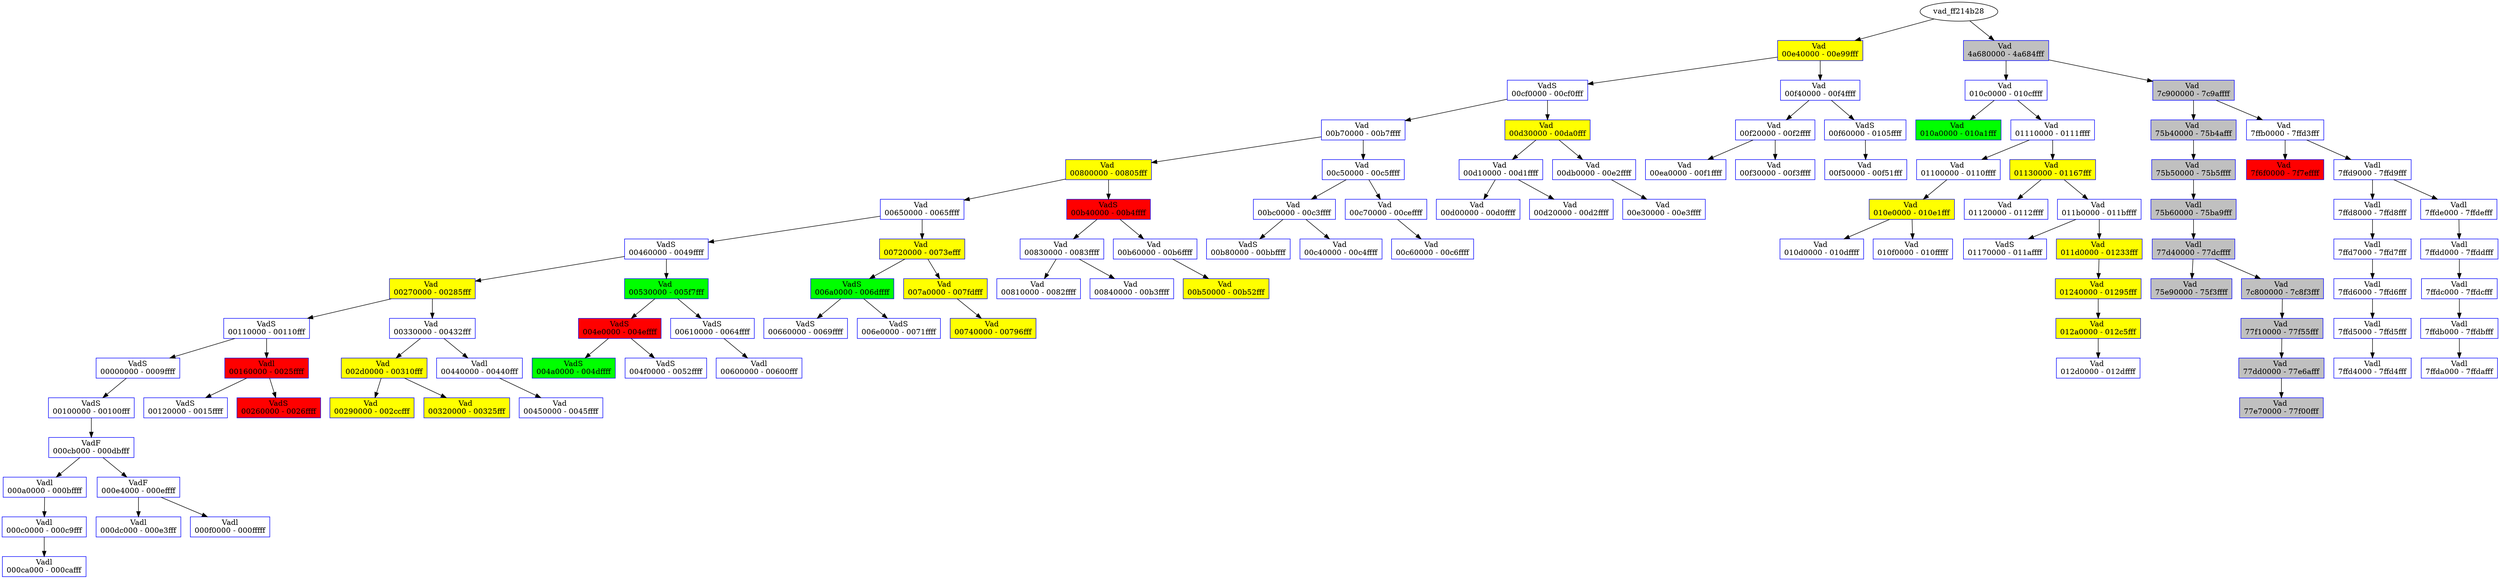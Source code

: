 /* Pid:    608 */
digraph processtree {
graph [rankdir = "TB"];
vad_ff214b28 -> vad_ff1ea5d0
vad_ff1ea5d0 [label = "{ Vad \n00e40000 - 00e99fff }"shape = "record" color = "blue" style = "filled" fillcolor = "yellow"];
vad_ff1ea5d0 -> vad_80ef7f98
vad_80ef7f98 [label = "{ VadS\n00cf0000 - 00cf0fff }"shape = "record" color = "blue" style = "filled" fillcolor = "white"];
vad_80ef7f98 -> vad_ff381780
vad_ff381780 [label = "{ Vad \n00b70000 - 00b7ffff }"shape = "record" color = "blue" style = "filled" fillcolor = "white"];
vad_ff381780 -> vad_ff3992a8
vad_ff3992a8 [label = "{ Vad \n00800000 - 00805fff }"shape = "record" color = "blue" style = "filled" fillcolor = "yellow"];
vad_ff3992a8 -> vad_ff3761a8
vad_ff3761a8 [label = "{ Vad \n00650000 - 0065ffff }"shape = "record" color = "blue" style = "filled" fillcolor = "white"];
vad_ff3761a8 -> vad_810742f0
vad_810742f0 [label = "{ VadS\n00460000 - 0049ffff }"shape = "record" color = "blue" style = "filled" fillcolor = "white"];
vad_810742f0 -> vad_80f07108
vad_80f07108 [label = "{ Vad \n00270000 - 00285fff }"shape = "record" color = "blue" style = "filled" fillcolor = "yellow"];
vad_80f07108 -> vad_810884a8
vad_810884a8 [label = "{ VadS\n00110000 - 00110fff }"shape = "record" color = "blue" style = "filled" fillcolor = "white"];
vad_810884a8 -> vad_ffafbe48
vad_ffafbe48 [label = "{ VadS\n00000000 - 0009ffff }"shape = "record" color = "blue" style = "filled" fillcolor = "white"];
vad_ffafbe48 -> vad_810cfad0
vad_810cfad0 [label = "{ VadS\n00100000 - 00100fff }"shape = "record" color = "blue" style = "filled" fillcolor = "white"];
vad_810cfad0 -> vad_81088660
vad_81088660 [label = "{ VadF\n000cb000 - 000dbfff }"shape = "record" color = "blue" style = "filled" fillcolor = "white"];
vad_81088660 -> vad_ff3a00d8
vad_ff3a00d8 [label = "{ Vadl\n000a0000 - 000bffff }"shape = "record" color = "blue" style = "filled" fillcolor = "white"];
vad_ff3a00d8 -> vad_ff1d37c0
vad_ff1d37c0 [label = "{ Vadl\n000c0000 - 000c9fff }"shape = "record" color = "blue" style = "filled" fillcolor = "white"];
vad_ff1d37c0 -> vad_810c70a0
vad_810c70a0 [label = "{ Vadl\n000ca000 - 000cafff }"shape = "record" color = "blue" style = "filled" fillcolor = "white"];
vad_81088660 -> vad_810c7250
vad_810c7250 [label = "{ VadF\n000e4000 - 000effff }"shape = "record" color = "blue" style = "filled" fillcolor = "white"];
vad_810c7250 -> vad_810427d0
vad_810427d0 [label = "{ Vadl\n000dc000 - 000e3fff }"shape = "record" color = "blue" style = "filled" fillcolor = "white"];
vad_810c7250 -> vad_81042988
vad_81042988 [label = "{ Vadl\n000f0000 - 000fffff }"shape = "record" color = "blue" style = "filled" fillcolor = "white"];
vad_810884a8 -> vad_ff22c1c8
vad_ff22c1c8 [label = "{ Vadl\n00160000 - 0025ffff }"shape = "record" color = "blue" style = "filled" fillcolor = "red"];
vad_ff22c1c8 -> vad_ffafb7c8
vad_ffafb7c8 [label = "{ VadS\n00120000 - 0015ffff }"shape = "record" color = "blue" style = "filled" fillcolor = "white"];
vad_ff22c1c8 -> vad_810738e0
vad_810738e0 [label = "{ VadS\n00260000 - 0026ffff }"shape = "record" color = "blue" style = "filled" fillcolor = "red"];
vad_80f07108 -> vad_80f61e40
vad_80f61e40 [label = "{ Vad \n00330000 - 00432fff }"shape = "record" color = "blue" style = "filled" fillcolor = "white"];
vad_80f61e40 -> vad_80f79fd8
vad_80f79fd8 [label = "{ Vad \n002d0000 - 00310fff }"shape = "record" color = "blue" style = "filled" fillcolor = "yellow"];
vad_80f79fd8 -> vad_80fbc218
vad_80fbc218 [label = "{ Vad \n00290000 - 002ccfff }"shape = "record" color = "blue" style = "filled" fillcolor = "yellow"];
vad_80f79fd8 -> vad_80f76d60
vad_80f76d60 [label = "{ Vad \n00320000 - 00325fff }"shape = "record" color = "blue" style = "filled" fillcolor = "yellow"];
vad_80f61e40 -> vad_81043410
vad_81043410 [label = "{ Vadl\n00440000 - 00440fff }"shape = "record" color = "blue" style = "filled" fillcolor = "white"];
vad_81043410 -> vad_ff3b9220
vad_ff3b9220 [label = "{ Vad \n00450000 - 0045ffff }"shape = "record" color = "blue" style = "filled" fillcolor = "white"];
vad_810742f0 -> vad_ff3b81e0
vad_ff3b81e0 [label = "{ Vad \n00530000 - 005f7fff }"shape = "record" color = "blue" style = "filled" fillcolor = "green"];
vad_ff3b81e0 -> vad_810744a8
vad_810744a8 [label = "{ VadS\n004e0000 - 004effff }"shape = "record" color = "blue" style = "filled" fillcolor = "red"];
vad_810744a8 -> vad_81074818
vad_81074818 [label = "{ VadS\n004a0000 - 004dffff }"shape = "record" color = "blue" style = "filled" fillcolor = "green"];
vad_810744a8 -> vad_810c7778
vad_810c7778 [label = "{ VadS\n004f0000 - 0052ffff }"shape = "record" color = "blue" style = "filled" fillcolor = "white"];
vad_ff3b81e0 -> vad_810c8b38
vad_810c8b38 [label = "{ VadS\n00610000 - 0064ffff }"shape = "record" color = "blue" style = "filled" fillcolor = "white"];
vad_810c8b38 -> vad_80f03bf8
vad_80f03bf8 [label = "{ Vadl\n00600000 - 00600fff }"shape = "record" color = "blue" style = "filled" fillcolor = "white"];
vad_ff3761a8 -> vad_80f28708
vad_80f28708 [label = "{ Vad \n00720000 - 0073efff }"shape = "record" color = "blue" style = "filled" fillcolor = "yellow"];
vad_80f28708 -> vad_80f68d38
vad_80f68d38 [label = "{ VadS\n006a0000 - 006dffff }"shape = "record" color = "blue" style = "filled" fillcolor = "green"];
vad_80f68d38 -> vad_81042458
vad_81042458 [label = "{ VadS\n00660000 - 0069ffff }"shape = "record" color = "blue" style = "filled" fillcolor = "white"];
vad_80f68d38 -> vad_810765c0
vad_810765c0 [label = "{ VadS\n006e0000 - 0071ffff }"shape = "record" color = "blue" style = "filled" fillcolor = "white"];
vad_80f28708 -> vad_80f74170
vad_80f74170 [label = "{ Vad \n007a0000 - 007fdfff }"shape = "record" color = "blue" style = "filled" fillcolor = "yellow"];
vad_80f74170 -> vad_80fb8538
vad_80fb8538 [label = "{ Vad \n00740000 - 00796fff }"shape = "record" color = "blue" style = "filled" fillcolor = "yellow"];
vad_ff3992a8 -> vad_810493b8
vad_810493b8 [label = "{ VadS\n00b40000 - 00b4ffff }"shape = "record" color = "blue" style = "filled" fillcolor = "red"];
vad_810493b8 -> vad_80faa190
vad_80faa190 [label = "{ Vad \n00830000 - 0083ffff }"shape = "record" color = "blue" style = "filled" fillcolor = "white"];
vad_80faa190 -> vad_ff3b5390
vad_ff3b5390 [label = "{ Vad \n00810000 - 0082ffff }"shape = "record" color = "blue" style = "filled" fillcolor = "white"];
vad_80faa190 -> vad_ff379578
vad_ff379578 [label = "{ Vad \n00840000 - 00b3ffff }"shape = "record" color = "blue" style = "filled" fillcolor = "white"];
vad_810493b8 -> vad_ff91d560
vad_ff91d560 [label = "{ Vad \n00b60000 - 00b6ffff }"shape = "record" color = "blue" style = "filled" fillcolor = "white"];
vad_ff91d560 -> vad_ff1fb358
vad_ff1fb358 [label = "{ Vad \n00b50000 - 00b52fff }"shape = "record" color = "blue" style = "filled" fillcolor = "yellow"];
vad_ff381780 -> vad_ff1edd60
vad_ff1edd60 [label = "{ Vad \n00c50000 - 00c5ffff }"shape = "record" color = "blue" style = "filled" fillcolor = "white"];
vad_ff1edd60 -> vad_ff22f148
vad_ff22f148 [label = "{ Vad \n00bc0000 - 00c3ffff }"shape = "record" color = "blue" style = "filled" fillcolor = "white"];
vad_ff22f148 -> vad_81087fc0
vad_81087fc0 [label = "{ VadS\n00b80000 - 00bbffff }"shape = "record" color = "blue" style = "filled" fillcolor = "white"];
vad_ff22f148 -> vad_80f272f8
vad_80f272f8 [label = "{ Vad \n00c40000 - 00c4ffff }"shape = "record" color = "blue" style = "filled" fillcolor = "white"];
vad_ff1edd60 -> vad_ff208c00
vad_ff208c00 [label = "{ Vad \n00c70000 - 00ceffff }"shape = "record" color = "blue" style = "filled" fillcolor = "white"];
vad_ff208c00 -> vad_ff214fa8
vad_ff214fa8 [label = "{ Vad \n00c60000 - 00c6ffff }"shape = "record" color = "blue" style = "filled" fillcolor = "white"];
vad_80ef7f98 -> vad_ff1ea598
vad_ff1ea598 [label = "{ Vad \n00d30000 - 00da0fff }"shape = "record" color = "blue" style = "filled" fillcolor = "yellow"];
vad_ff1ea598 -> vad_ff255b30
vad_ff255b30 [label = "{ Vad \n00d10000 - 00d1ffff }"shape = "record" color = "blue" style = "filled" fillcolor = "white"];
vad_ff255b30 -> vad_ff1f2d30
vad_ff1f2d30 [label = "{ Vad \n00d00000 - 00d0ffff }"shape = "record" color = "blue" style = "filled" fillcolor = "white"];
vad_ff255b30 -> vad_ff21bc70
vad_ff21bc70 [label = "{ Vad \n00d20000 - 00d2ffff }"shape = "record" color = "blue" style = "filled" fillcolor = "white"];
vad_ff1ea598 -> vad_ff20ad60
vad_ff20ad60 [label = "{ Vad \n00db0000 - 00e2ffff }"shape = "record" color = "blue" style = "filled" fillcolor = "white"];
vad_ff20ad60 -> vad_ff1ea6c0
vad_ff1ea6c0 [label = "{ Vad \n00e30000 - 00e3ffff }"shape = "record" color = "blue" style = "filled" fillcolor = "white"];
vad_ff1ea5d0 -> vad_ff2a0310
vad_ff2a0310 [label = "{ Vad \n00f40000 - 00f4ffff }"shape = "record" color = "blue" style = "filled" fillcolor = "white"];
vad_ff2a0310 -> vad_ff20df50
vad_ff20df50 [label = "{ Vad \n00f20000 - 00f2ffff }"shape = "record" color = "blue" style = "filled" fillcolor = "white"];
vad_ff20df50 -> vad_ff1e9a80
vad_ff1e9a80 [label = "{ Vad \n00ea0000 - 00f1ffff }"shape = "record" color = "blue" style = "filled" fillcolor = "white"];
vad_ff20df50 -> vad_ff3b9660
vad_ff3b9660 [label = "{ Vad \n00f30000 - 00f3ffff }"shape = "record" color = "blue" style = "filled" fillcolor = "white"];
vad_ff2a0310 -> vad_ff216040
vad_ff216040 [label = "{ VadS\n00f60000 - 0105ffff }"shape = "record" color = "blue" style = "filled" fillcolor = "white"];
vad_ff216040 -> vad_80f75060
vad_80f75060 [label = "{ Vad \n00f50000 - 00f51fff }"shape = "record" color = "blue" style = "filled" fillcolor = "white"];
vad_ff214b28 -> vad_ff27d1a8
vad_ff27d1a8 [label = "{ Vad \n4a680000 - 4a684fff }"shape = "record" color = "blue" style = "filled" fillcolor = "gray"];
vad_ff27d1a8 -> vad_ff240430
vad_ff240430 [label = "{ Vad \n010c0000 - 010cffff }"shape = "record" color = "blue" style = "filled" fillcolor = "white"];
vad_ff240430 -> vad_ff158b48
vad_ff158b48 [label = "{ Vad \n010a0000 - 010a1fff }"shape = "record" color = "blue" style = "filled" fillcolor = "green"];
vad_ff240430 -> vad_ff24ea58
vad_ff24ea58 [label = "{ Vad \n01110000 - 0111ffff }"shape = "record" color = "blue" style = "filled" fillcolor = "white"];
vad_ff24ea58 -> vad_ff14a440
vad_ff14a440 [label = "{ Vad \n01100000 - 0110ffff }"shape = "record" color = "blue" style = "filled" fillcolor = "white"];
vad_ff14a440 -> vad_ff158218
vad_ff158218 [label = "{ Vad \n010e0000 - 010e1fff }"shape = "record" color = "blue" style = "filled" fillcolor = "yellow"];
vad_ff158218 -> vad_80fb3330
vad_80fb3330 [label = "{ Vad \n010d0000 - 010dffff }"shape = "record" color = "blue" style = "filled" fillcolor = "white"];
vad_ff158218 -> vad_ff2450e0
vad_ff2450e0 [label = "{ Vad \n010f0000 - 010fffff }"shape = "record" color = "blue" style = "filled" fillcolor = "white"];
vad_ff24ea58 -> vad_80fb23d0
vad_80fb23d0 [label = "{ Vad \n01130000 - 01167fff }"shape = "record" color = "blue" style = "filled" fillcolor = "yellow"];
vad_80fb23d0 -> vad_ff260250
vad_ff260250 [label = "{ Vad \n01120000 - 0112ffff }"shape = "record" color = "blue" style = "filled" fillcolor = "white"];
vad_80fb23d0 -> vad_8102a150
vad_8102a150 [label = "{ Vad \n011b0000 - 011bffff }"shape = "record" color = "blue" style = "filled" fillcolor = "white"];
vad_8102a150 -> vad_ff2352a0
vad_ff2352a0 [label = "{ VadS\n01170000 - 011affff }"shape = "record" color = "blue" style = "filled" fillcolor = "white"];
vad_8102a150 -> vad_ff3bab10
vad_ff3bab10 [label = "{ Vad \n011d0000 - 01233fff }"shape = "record" color = "blue" style = "filled" fillcolor = "yellow"];
vad_ff3bab10 -> vad_ff159738
vad_ff159738 [label = "{ Vad \n01240000 - 01295fff }"shape = "record" color = "blue" style = "filled" fillcolor = "yellow"];
vad_ff159738 -> vad_ff285ad0
vad_ff285ad0 [label = "{ Vad \n012a0000 - 012c5fff }"shape = "record" color = "blue" style = "filled" fillcolor = "yellow"];
vad_ff285ad0 -> vad_ff228b30
vad_ff228b30 [label = "{ Vad \n012d0000 - 012dffff }"shape = "record" color = "blue" style = "filled" fillcolor = "white"];
vad_ff27d1a8 -> vad_80faf608
vad_80faf608 [label = "{ Vad \n7c900000 - 7c9affff }"shape = "record" color = "blue" style = "filled" fillcolor = "gray"];
vad_80faf608 -> vad_80fafd48
vad_80fafd48 [label = "{ Vad \n75b40000 - 75b4afff }"shape = "record" color = "blue" style = "filled" fillcolor = "gray"];
vad_80fafd48 -> vad_80ff4200
vad_80ff4200 [label = "{ Vad \n75b50000 - 75b5ffff }"shape = "record" color = "blue" style = "filled" fillcolor = "gray"];
vad_80ff4200 -> vad_80fbe110
vad_80fbe110 [label = "{ Vadl\n75b60000 - 75ba9fff }"shape = "record" color = "blue" style = "filled" fillcolor = "gray"];
vad_80fbe110 -> vad_80f5bd88
vad_80f5bd88 [label = "{ Vadl\n77d40000 - 77dcffff }"shape = "record" color = "blue" style = "filled" fillcolor = "gray"];
vad_80f5bd88 -> vad_ff1e88d0
vad_ff1e88d0 [label = "{ Vad \n75e90000 - 75f3ffff }"shape = "record" color = "blue" style = "filled" fillcolor = "gray"];
vad_80f5bd88 -> vad_80efaa78
vad_80efaa78 [label = "{ Vad \n7c800000 - 7c8f3fff }"shape = "record" color = "blue" style = "filled" fillcolor = "gray"];
vad_80efaa78 -> vad_80efa9a8
vad_80efa9a8 [label = "{ Vad \n77f10000 - 77f55fff }"shape = "record" color = "blue" style = "filled" fillcolor = "gray"];
vad_80efa9a8 -> vad_ff8f6700
vad_ff8f6700 [label = "{ Vad \n77dd0000 - 77e6afff }"shape = "record" color = "blue" style = "filled" fillcolor = "gray"];
vad_ff8f6700 -> vad_ff1f7140
vad_ff1f7140 [label = "{ Vad \n77e70000 - 77f00fff }"shape = "record" color = "blue" style = "filled" fillcolor = "gray"];
vad_80faf608 -> vad_80fafbe0
vad_80fafbe0 [label = "{ Vad \n7ffb0000 - 7ffd3fff }"shape = "record" color = "blue" style = "filled" fillcolor = "white"];
vad_80fafbe0 -> vad_80f65f40
vad_80f65f40 [label = "{ Vad \n7f6f0000 - 7f7effff }"shape = "record" color = "blue" style = "filled" fillcolor = "red"];
vad_80fafbe0 -> vad_80ef7d18
vad_80ef7d18 [label = "{ Vadl\n7ffd9000 - 7ffd9fff }"shape = "record" color = "blue" style = "filled" fillcolor = "white"];
vad_80ef7d18 -> vad_80f636f0
vad_80f636f0 [label = "{ Vadl\n7ffd8000 - 7ffd8fff }"shape = "record" color = "blue" style = "filled" fillcolor = "white"];
vad_80f636f0 -> vad_81023168
vad_81023168 [label = "{ Vadl\n7ffd7000 - 7ffd7fff }"shape = "record" color = "blue" style = "filled" fillcolor = "white"];
vad_81023168 -> vad_ff221108
vad_ff221108 [label = "{ Vadl\n7ffd6000 - 7ffd6fff }"shape = "record" color = "blue" style = "filled" fillcolor = "white"];
vad_ff221108 -> vad_ff158ba8
vad_ff158ba8 [label = "{ Vadl\n7ffd5000 - 7ffd5fff }"shape = "record" color = "blue" style = "filled" fillcolor = "white"];
vad_ff158ba8 -> vad_ff272e90
vad_ff272e90 [label = "{ Vadl\n7ffd4000 - 7ffd4fff }"shape = "record" color = "blue" style = "filled" fillcolor = "white"];
vad_80ef7d18 -> vad_81043ca8
vad_81043ca8 [label = "{ Vadl\n7ffde000 - 7ffdefff }"shape = "record" color = "blue" style = "filled" fillcolor = "white"];
vad_81043ca8 -> vad_80f6ed20
vad_80f6ed20 [label = "{ Vadl\n7ffdd000 - 7ffddfff }"shape = "record" color = "blue" style = "filled" fillcolor = "white"];
vad_80f6ed20 -> vad_80f04ce0
vad_80f04ce0 [label = "{ Vadl\n7ffdc000 - 7ffdcfff }"shape = "record" color = "blue" style = "filled" fillcolor = "white"];
vad_80f04ce0 -> vad_80f59c60
vad_80f59c60 [label = "{ Vadl\n7ffdb000 - 7ffdbfff }"shape = "record" color = "blue" style = "filled" fillcolor = "white"];
vad_80f59c60 -> vad_80f59168
vad_80f59168 [label = "{ Vadl\n7ffda000 - 7ffdafff }"shape = "record" color = "blue" style = "filled" fillcolor = "white"];
}
